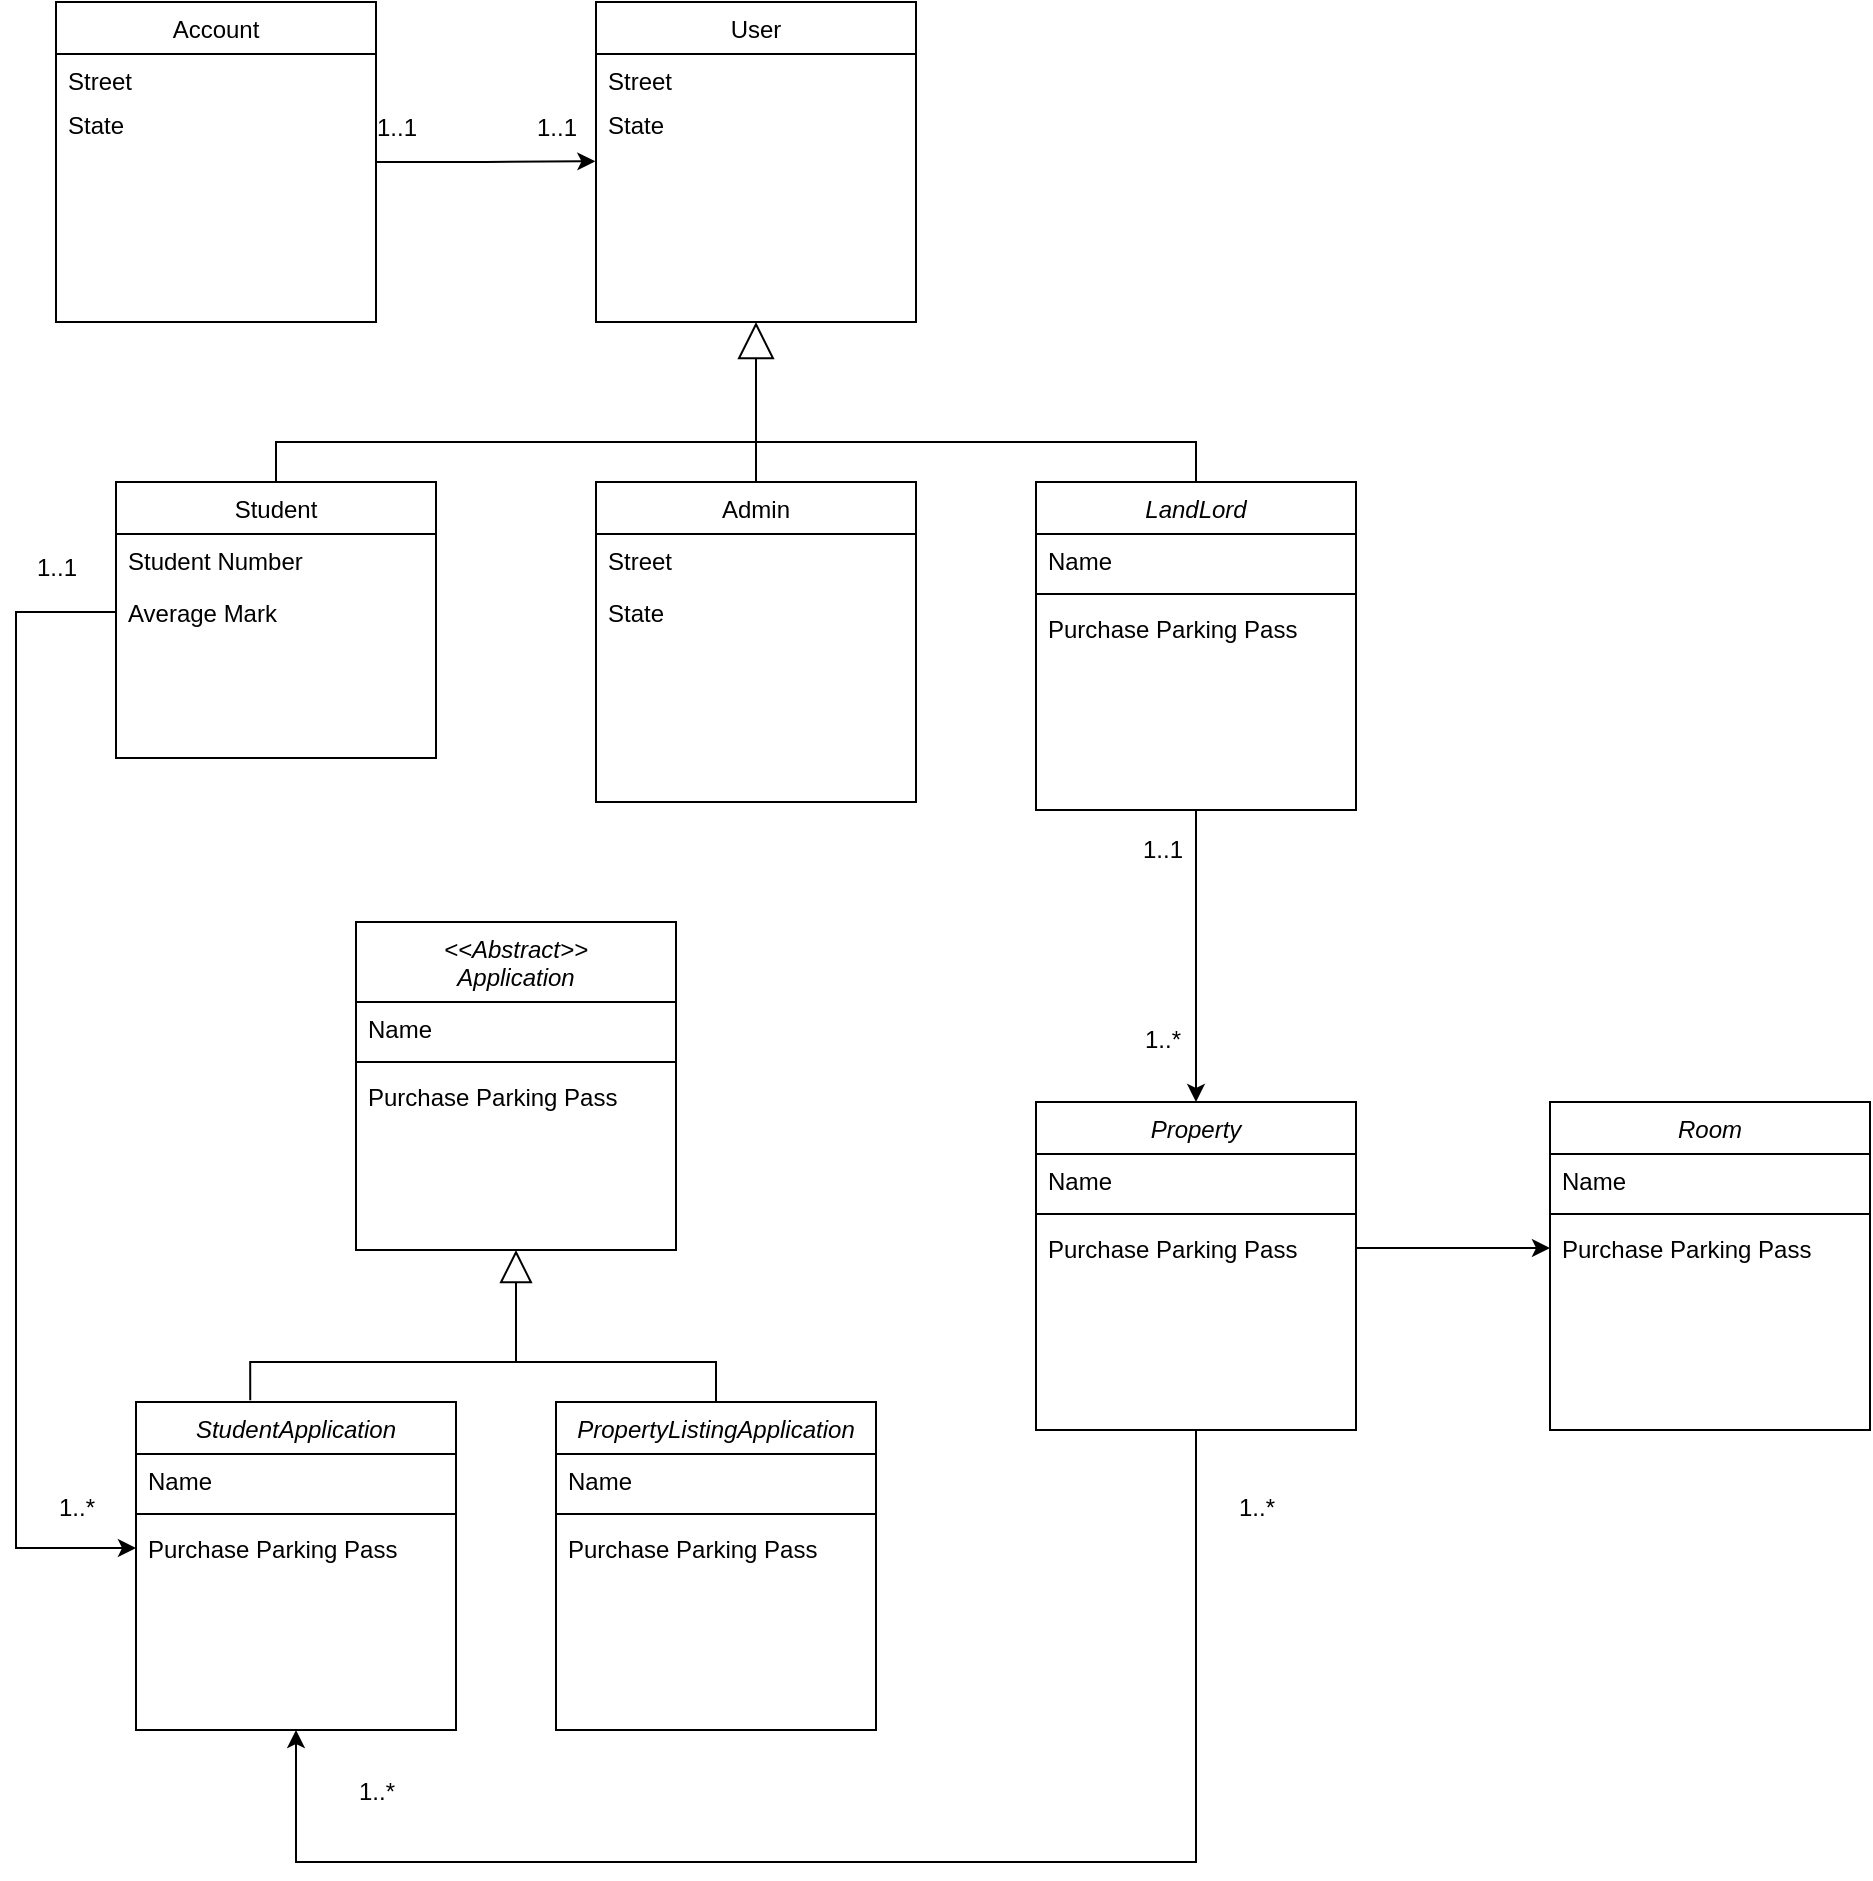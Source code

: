 <mxfile version="24.2.5" type="github">
  <diagram id="C5RBs43oDa-KdzZeNtuy" name="Page-1">
    <mxGraphModel dx="1372" dy="620" grid="1" gridSize="10" guides="1" tooltips="1" connect="1" arrows="1" fold="1" page="1" pageScale="1" pageWidth="827" pageHeight="1169" math="0" shadow="0">
      <root>
        <mxCell id="WIyWlLk6GJQsqaUBKTNV-0" />
        <mxCell id="WIyWlLk6GJQsqaUBKTNV-1" parent="WIyWlLk6GJQsqaUBKTNV-0" />
        <mxCell id="7MV6C24EP5iYrSvvuoAA-30" style="edgeStyle=orthogonalEdgeStyle;rounded=0;orthogonalLoop=1;jettySize=auto;html=1;entryX=0.5;entryY=0;entryDx=0;entryDy=0;exitX=0.5;exitY=0;exitDx=0;exitDy=0;endArrow=none;endFill=0;" edge="1" parent="WIyWlLk6GJQsqaUBKTNV-1" source="zkfFHV4jXpPFQw0GAbJ--6" target="7MV6C24EP5iYrSvvuoAA-5">
          <mxGeometry relative="1" as="geometry" />
        </mxCell>
        <mxCell id="zkfFHV4jXpPFQw0GAbJ--6" value="Student" style="swimlane;fontStyle=0;align=center;verticalAlign=top;childLayout=stackLayout;horizontal=1;startSize=26;horizontalStack=0;resizeParent=1;resizeLast=0;collapsible=1;marginBottom=0;rounded=0;shadow=0;strokeWidth=1;" parent="WIyWlLk6GJQsqaUBKTNV-1" vertex="1">
          <mxGeometry x="110" y="390" width="160" height="138" as="geometry">
            <mxRectangle x="130" y="380" width="160" height="26" as="alternateBounds" />
          </mxGeometry>
        </mxCell>
        <mxCell id="zkfFHV4jXpPFQw0GAbJ--7" value="Student Number" style="text;align=left;verticalAlign=top;spacingLeft=4;spacingRight=4;overflow=hidden;rotatable=0;points=[[0,0.5],[1,0.5]];portConstraint=eastwest;" parent="zkfFHV4jXpPFQw0GAbJ--6" vertex="1">
          <mxGeometry y="26" width="160" height="26" as="geometry" />
        </mxCell>
        <mxCell id="zkfFHV4jXpPFQw0GAbJ--8" value="Average Mark" style="text;align=left;verticalAlign=top;spacingLeft=4;spacingRight=4;overflow=hidden;rotatable=0;points=[[0,0.5],[1,0.5]];portConstraint=eastwest;rounded=0;shadow=0;html=0;" parent="zkfFHV4jXpPFQw0GAbJ--6" vertex="1">
          <mxGeometry y="52" width="160" height="26" as="geometry" />
        </mxCell>
        <mxCell id="zkfFHV4jXpPFQw0GAbJ--17" value="Account" style="swimlane;fontStyle=0;align=center;verticalAlign=top;childLayout=stackLayout;horizontal=1;startSize=26;horizontalStack=0;resizeParent=1;resizeLast=0;collapsible=1;marginBottom=0;rounded=0;shadow=0;strokeWidth=1;" parent="WIyWlLk6GJQsqaUBKTNV-1" vertex="1">
          <mxGeometry x="80" y="150" width="160" height="160" as="geometry">
            <mxRectangle x="550" y="140" width="160" height="26" as="alternateBounds" />
          </mxGeometry>
        </mxCell>
        <mxCell id="zkfFHV4jXpPFQw0GAbJ--18" value="Street" style="text;align=left;verticalAlign=top;spacingLeft=4;spacingRight=4;overflow=hidden;rotatable=0;points=[[0,0.5],[1,0.5]];portConstraint=eastwest;" parent="zkfFHV4jXpPFQw0GAbJ--17" vertex="1">
          <mxGeometry y="26" width="160" height="22" as="geometry" />
        </mxCell>
        <mxCell id="zkfFHV4jXpPFQw0GAbJ--20" value="State" style="text;align=left;verticalAlign=top;spacingLeft=4;spacingRight=4;overflow=hidden;rotatable=0;points=[[0,0.5],[1,0.5]];portConstraint=eastwest;rounded=0;shadow=0;html=0;" parent="zkfFHV4jXpPFQw0GAbJ--17" vertex="1">
          <mxGeometry y="48" width="160" height="26" as="geometry" />
        </mxCell>
        <mxCell id="7MV6C24EP5iYrSvvuoAA-21" style="edgeStyle=orthogonalEdgeStyle;rounded=0;orthogonalLoop=1;jettySize=auto;html=1;entryX=0.5;entryY=0;entryDx=0;entryDy=0;" edge="1" parent="WIyWlLk6GJQsqaUBKTNV-1" source="7MV6C24EP5iYrSvvuoAA-5" target="7MV6C24EP5iYrSvvuoAA-17">
          <mxGeometry relative="1" as="geometry" />
        </mxCell>
        <mxCell id="7MV6C24EP5iYrSvvuoAA-5" value="LandLord" style="swimlane;fontStyle=2;align=center;verticalAlign=top;childLayout=stackLayout;horizontal=1;startSize=26;horizontalStack=0;resizeParent=1;resizeLast=0;collapsible=1;marginBottom=0;rounded=0;shadow=0;strokeWidth=1;" vertex="1" parent="WIyWlLk6GJQsqaUBKTNV-1">
          <mxGeometry x="570" y="390" width="160" height="164" as="geometry">
            <mxRectangle x="230" y="140" width="160" height="26" as="alternateBounds" />
          </mxGeometry>
        </mxCell>
        <mxCell id="7MV6C24EP5iYrSvvuoAA-6" value="Name" style="text;align=left;verticalAlign=top;spacingLeft=4;spacingRight=4;overflow=hidden;rotatable=0;points=[[0,0.5],[1,0.5]];portConstraint=eastwest;" vertex="1" parent="7MV6C24EP5iYrSvvuoAA-5">
          <mxGeometry y="26" width="160" height="26" as="geometry" />
        </mxCell>
        <mxCell id="7MV6C24EP5iYrSvvuoAA-7" value="" style="line;html=1;strokeWidth=1;align=left;verticalAlign=middle;spacingTop=-1;spacingLeft=3;spacingRight=3;rotatable=0;labelPosition=right;points=[];portConstraint=eastwest;" vertex="1" parent="7MV6C24EP5iYrSvvuoAA-5">
          <mxGeometry y="52" width="160" height="8" as="geometry" />
        </mxCell>
        <mxCell id="7MV6C24EP5iYrSvvuoAA-8" value="Purchase Parking Pass" style="text;align=left;verticalAlign=top;spacingLeft=4;spacingRight=4;overflow=hidden;rotatable=0;points=[[0,0.5],[1,0.5]];portConstraint=eastwest;" vertex="1" parent="7MV6C24EP5iYrSvvuoAA-5">
          <mxGeometry y="60" width="160" height="26" as="geometry" />
        </mxCell>
        <mxCell id="7MV6C24EP5iYrSvvuoAA-38" style="edgeStyle=orthogonalEdgeStyle;rounded=0;orthogonalLoop=1;jettySize=auto;html=1;entryX=0.5;entryY=0;entryDx=0;entryDy=0;exitX=0.357;exitY=-0.005;exitDx=0;exitDy=0;exitPerimeter=0;endArrow=none;endFill=0;" edge="1" parent="WIyWlLk6GJQsqaUBKTNV-1" source="7MV6C24EP5iYrSvvuoAA-9" target="7MV6C24EP5iYrSvvuoAA-13">
          <mxGeometry relative="1" as="geometry" />
        </mxCell>
        <mxCell id="7MV6C24EP5iYrSvvuoAA-44" style="edgeStyle=orthogonalEdgeStyle;rounded=0;orthogonalLoop=1;jettySize=auto;html=1;entryX=0.5;entryY=1;entryDx=0;entryDy=0;endArrow=none;endFill=0;startArrow=classic;startFill=1;" edge="1" parent="WIyWlLk6GJQsqaUBKTNV-1" source="7MV6C24EP5iYrSvvuoAA-9" target="7MV6C24EP5iYrSvvuoAA-17">
          <mxGeometry relative="1" as="geometry">
            <Array as="points">
              <mxPoint x="200" y="1080" />
              <mxPoint x="650" y="1080" />
            </Array>
          </mxGeometry>
        </mxCell>
        <mxCell id="7MV6C24EP5iYrSvvuoAA-9" value="StudentApplication" style="swimlane;fontStyle=2;align=center;verticalAlign=top;childLayout=stackLayout;horizontal=1;startSize=26;horizontalStack=0;resizeParent=1;resizeLast=0;collapsible=1;marginBottom=0;rounded=0;shadow=0;strokeWidth=1;" vertex="1" parent="WIyWlLk6GJQsqaUBKTNV-1">
          <mxGeometry x="120" y="850" width="160" height="164" as="geometry">
            <mxRectangle x="230" y="140" width="160" height="26" as="alternateBounds" />
          </mxGeometry>
        </mxCell>
        <mxCell id="7MV6C24EP5iYrSvvuoAA-10" value="Name" style="text;align=left;verticalAlign=top;spacingLeft=4;spacingRight=4;overflow=hidden;rotatable=0;points=[[0,0.5],[1,0.5]];portConstraint=eastwest;" vertex="1" parent="7MV6C24EP5iYrSvvuoAA-9">
          <mxGeometry y="26" width="160" height="26" as="geometry" />
        </mxCell>
        <mxCell id="7MV6C24EP5iYrSvvuoAA-11" value="" style="line;html=1;strokeWidth=1;align=left;verticalAlign=middle;spacingTop=-1;spacingLeft=3;spacingRight=3;rotatable=0;labelPosition=right;points=[];portConstraint=eastwest;" vertex="1" parent="7MV6C24EP5iYrSvvuoAA-9">
          <mxGeometry y="52" width="160" height="8" as="geometry" />
        </mxCell>
        <mxCell id="7MV6C24EP5iYrSvvuoAA-12" value="Purchase Parking Pass" style="text;align=left;verticalAlign=top;spacingLeft=4;spacingRight=4;overflow=hidden;rotatable=0;points=[[0,0.5],[1,0.5]];portConstraint=eastwest;" vertex="1" parent="7MV6C24EP5iYrSvvuoAA-9">
          <mxGeometry y="60" width="160" height="26" as="geometry" />
        </mxCell>
        <mxCell id="7MV6C24EP5iYrSvvuoAA-13" value="PropertyListingApplication" style="swimlane;fontStyle=2;align=center;verticalAlign=top;childLayout=stackLayout;horizontal=1;startSize=26;horizontalStack=0;resizeParent=1;resizeLast=0;collapsible=1;marginBottom=0;rounded=0;shadow=0;strokeWidth=1;" vertex="1" parent="WIyWlLk6GJQsqaUBKTNV-1">
          <mxGeometry x="330" y="850" width="160" height="164" as="geometry">
            <mxRectangle x="230" y="140" width="160" height="26" as="alternateBounds" />
          </mxGeometry>
        </mxCell>
        <mxCell id="7MV6C24EP5iYrSvvuoAA-14" value="Name" style="text;align=left;verticalAlign=top;spacingLeft=4;spacingRight=4;overflow=hidden;rotatable=0;points=[[0,0.5],[1,0.5]];portConstraint=eastwest;" vertex="1" parent="7MV6C24EP5iYrSvvuoAA-13">
          <mxGeometry y="26" width="160" height="26" as="geometry" />
        </mxCell>
        <mxCell id="7MV6C24EP5iYrSvvuoAA-15" value="" style="line;html=1;strokeWidth=1;align=left;verticalAlign=middle;spacingTop=-1;spacingLeft=3;spacingRight=3;rotatable=0;labelPosition=right;points=[];portConstraint=eastwest;" vertex="1" parent="7MV6C24EP5iYrSvvuoAA-13">
          <mxGeometry y="52" width="160" height="8" as="geometry" />
        </mxCell>
        <mxCell id="7MV6C24EP5iYrSvvuoAA-16" value="Purchase Parking Pass" style="text;align=left;verticalAlign=top;spacingLeft=4;spacingRight=4;overflow=hidden;rotatable=0;points=[[0,0.5],[1,0.5]];portConstraint=eastwest;" vertex="1" parent="7MV6C24EP5iYrSvvuoAA-13">
          <mxGeometry y="60" width="160" height="26" as="geometry" />
        </mxCell>
        <mxCell id="7MV6C24EP5iYrSvvuoAA-17" value="Property" style="swimlane;fontStyle=2;align=center;verticalAlign=top;childLayout=stackLayout;horizontal=1;startSize=26;horizontalStack=0;resizeParent=1;resizeLast=0;collapsible=1;marginBottom=0;rounded=0;shadow=0;strokeWidth=1;" vertex="1" parent="WIyWlLk6GJQsqaUBKTNV-1">
          <mxGeometry x="570" y="700" width="160" height="164" as="geometry">
            <mxRectangle x="230" y="140" width="160" height="26" as="alternateBounds" />
          </mxGeometry>
        </mxCell>
        <mxCell id="7MV6C24EP5iYrSvvuoAA-18" value="Name" style="text;align=left;verticalAlign=top;spacingLeft=4;spacingRight=4;overflow=hidden;rotatable=0;points=[[0,0.5],[1,0.5]];portConstraint=eastwest;" vertex="1" parent="7MV6C24EP5iYrSvvuoAA-17">
          <mxGeometry y="26" width="160" height="26" as="geometry" />
        </mxCell>
        <mxCell id="7MV6C24EP5iYrSvvuoAA-19" value="" style="line;html=1;strokeWidth=1;align=left;verticalAlign=middle;spacingTop=-1;spacingLeft=3;spacingRight=3;rotatable=0;labelPosition=right;points=[];portConstraint=eastwest;" vertex="1" parent="7MV6C24EP5iYrSvvuoAA-17">
          <mxGeometry y="52" width="160" height="8" as="geometry" />
        </mxCell>
        <mxCell id="7MV6C24EP5iYrSvvuoAA-20" value="Purchase Parking Pass" style="text;align=left;verticalAlign=top;spacingLeft=4;spacingRight=4;overflow=hidden;rotatable=0;points=[[0,0.5],[1,0.5]];portConstraint=eastwest;" vertex="1" parent="7MV6C24EP5iYrSvvuoAA-17">
          <mxGeometry y="60" width="160" height="26" as="geometry" />
        </mxCell>
        <mxCell id="7MV6C24EP5iYrSvvuoAA-22" value="1..1" style="text;html=1;align=center;verticalAlign=middle;resizable=0;points=[];autosize=1;strokeColor=none;fillColor=none;" vertex="1" parent="WIyWlLk6GJQsqaUBKTNV-1">
          <mxGeometry x="613" y="559" width="40" height="30" as="geometry" />
        </mxCell>
        <mxCell id="7MV6C24EP5iYrSvvuoAA-23" value="1..*" style="text;html=1;align=center;verticalAlign=middle;resizable=0;points=[];autosize=1;strokeColor=none;fillColor=none;" vertex="1" parent="WIyWlLk6GJQsqaUBKTNV-1">
          <mxGeometry x="613" y="654" width="40" height="30" as="geometry" />
        </mxCell>
        <mxCell id="7MV6C24EP5iYrSvvuoAA-24" value="Admin" style="swimlane;fontStyle=0;align=center;verticalAlign=top;childLayout=stackLayout;horizontal=1;startSize=26;horizontalStack=0;resizeParent=1;resizeLast=0;collapsible=1;marginBottom=0;rounded=0;shadow=0;strokeWidth=1;" vertex="1" parent="WIyWlLk6GJQsqaUBKTNV-1">
          <mxGeometry x="350" y="390" width="160" height="160" as="geometry">
            <mxRectangle x="550" y="140" width="160" height="26" as="alternateBounds" />
          </mxGeometry>
        </mxCell>
        <mxCell id="7MV6C24EP5iYrSvvuoAA-25" value="Street" style="text;align=left;verticalAlign=top;spacingLeft=4;spacingRight=4;overflow=hidden;rotatable=0;points=[[0,0.5],[1,0.5]];portConstraint=eastwest;" vertex="1" parent="7MV6C24EP5iYrSvvuoAA-24">
          <mxGeometry y="26" width="160" height="26" as="geometry" />
        </mxCell>
        <mxCell id="7MV6C24EP5iYrSvvuoAA-26" value="State" style="text;align=left;verticalAlign=top;spacingLeft=4;spacingRight=4;overflow=hidden;rotatable=0;points=[[0,0.5],[1,0.5]];portConstraint=eastwest;rounded=0;shadow=0;html=0;" vertex="1" parent="7MV6C24EP5iYrSvvuoAA-24">
          <mxGeometry y="52" width="160" height="26" as="geometry" />
        </mxCell>
        <mxCell id="7MV6C24EP5iYrSvvuoAA-31" style="edgeStyle=orthogonalEdgeStyle;rounded=0;orthogonalLoop=1;jettySize=auto;html=1;entryX=0.5;entryY=0;entryDx=0;entryDy=0;endArrow=none;endFill=0;startArrow=block;startFill=0;endSize=6;startSize=16;" edge="1" parent="WIyWlLk6GJQsqaUBKTNV-1" source="7MV6C24EP5iYrSvvuoAA-27" target="7MV6C24EP5iYrSvvuoAA-24">
          <mxGeometry relative="1" as="geometry" />
        </mxCell>
        <mxCell id="7MV6C24EP5iYrSvvuoAA-27" value="User" style="swimlane;fontStyle=0;align=center;verticalAlign=top;childLayout=stackLayout;horizontal=1;startSize=26;horizontalStack=0;resizeParent=1;resizeLast=0;collapsible=1;marginBottom=0;rounded=0;shadow=0;strokeWidth=1;" vertex="1" parent="WIyWlLk6GJQsqaUBKTNV-1">
          <mxGeometry x="350" y="150" width="160" height="160" as="geometry">
            <mxRectangle x="550" y="140" width="160" height="26" as="alternateBounds" />
          </mxGeometry>
        </mxCell>
        <mxCell id="7MV6C24EP5iYrSvvuoAA-28" value="Street" style="text;align=left;verticalAlign=top;spacingLeft=4;spacingRight=4;overflow=hidden;rotatable=0;points=[[0,0.5],[1,0.5]];portConstraint=eastwest;" vertex="1" parent="7MV6C24EP5iYrSvvuoAA-27">
          <mxGeometry y="26" width="160" height="22" as="geometry" />
        </mxCell>
        <mxCell id="7MV6C24EP5iYrSvvuoAA-29" value="State" style="text;align=left;verticalAlign=top;spacingLeft=4;spacingRight=4;overflow=hidden;rotatable=0;points=[[0,0.5],[1,0.5]];portConstraint=eastwest;rounded=0;shadow=0;html=0;" vertex="1" parent="7MV6C24EP5iYrSvvuoAA-27">
          <mxGeometry y="48" width="160" height="26" as="geometry" />
        </mxCell>
        <mxCell id="7MV6C24EP5iYrSvvuoAA-40" style="edgeStyle=orthogonalEdgeStyle;rounded=0;orthogonalLoop=1;jettySize=auto;html=1;endArrow=none;endFill=0;startArrow=block;startFill=0;endSize=6;startSize=14;" edge="1" parent="WIyWlLk6GJQsqaUBKTNV-1" source="7MV6C24EP5iYrSvvuoAA-34">
          <mxGeometry relative="1" as="geometry">
            <mxPoint x="310.0" y="830" as="targetPoint" />
          </mxGeometry>
        </mxCell>
        <mxCell id="7MV6C24EP5iYrSvvuoAA-34" value="&lt;&lt;Abstract&gt;&gt;&#xa;Application" style="swimlane;fontStyle=2;align=center;verticalAlign=top;childLayout=stackLayout;horizontal=1;startSize=40;horizontalStack=0;resizeParent=1;resizeLast=0;collapsible=1;marginBottom=0;rounded=0;shadow=0;strokeWidth=1;" vertex="1" parent="WIyWlLk6GJQsqaUBKTNV-1">
          <mxGeometry x="230" y="610" width="160" height="164" as="geometry">
            <mxRectangle x="230" y="140" width="160" height="26" as="alternateBounds" />
          </mxGeometry>
        </mxCell>
        <mxCell id="7MV6C24EP5iYrSvvuoAA-35" value="Name" style="text;align=left;verticalAlign=top;spacingLeft=4;spacingRight=4;overflow=hidden;rotatable=0;points=[[0,0.5],[1,0.5]];portConstraint=eastwest;" vertex="1" parent="7MV6C24EP5iYrSvvuoAA-34">
          <mxGeometry y="40" width="160" height="26" as="geometry" />
        </mxCell>
        <mxCell id="7MV6C24EP5iYrSvvuoAA-36" value="" style="line;html=1;strokeWidth=1;align=left;verticalAlign=middle;spacingTop=-1;spacingLeft=3;spacingRight=3;rotatable=0;labelPosition=right;points=[];portConstraint=eastwest;" vertex="1" parent="7MV6C24EP5iYrSvvuoAA-34">
          <mxGeometry y="66" width="160" height="8" as="geometry" />
        </mxCell>
        <mxCell id="7MV6C24EP5iYrSvvuoAA-37" value="Purchase Parking Pass" style="text;align=left;verticalAlign=top;spacingLeft=4;spacingRight=4;overflow=hidden;rotatable=0;points=[[0,0.5],[1,0.5]];portConstraint=eastwest;" vertex="1" parent="7MV6C24EP5iYrSvvuoAA-34">
          <mxGeometry y="74" width="160" height="26" as="geometry" />
        </mxCell>
        <mxCell id="7MV6C24EP5iYrSvvuoAA-41" style="edgeStyle=orthogonalEdgeStyle;rounded=0;orthogonalLoop=1;jettySize=auto;html=1;entryX=0;entryY=0.5;entryDx=0;entryDy=0;" edge="1" parent="WIyWlLk6GJQsqaUBKTNV-1" source="zkfFHV4jXpPFQw0GAbJ--8" target="7MV6C24EP5iYrSvvuoAA-12">
          <mxGeometry relative="1" as="geometry">
            <Array as="points">
              <mxPoint x="60" y="455" />
              <mxPoint x="60" y="923" />
            </Array>
          </mxGeometry>
        </mxCell>
        <mxCell id="7MV6C24EP5iYrSvvuoAA-42" value="1..1" style="text;html=1;align=center;verticalAlign=middle;resizable=0;points=[];autosize=1;strokeColor=none;fillColor=none;" vertex="1" parent="WIyWlLk6GJQsqaUBKTNV-1">
          <mxGeometry x="60" y="418" width="40" height="30" as="geometry" />
        </mxCell>
        <mxCell id="7MV6C24EP5iYrSvvuoAA-46" value="1..*" style="text;html=1;align=center;verticalAlign=middle;resizable=0;points=[];autosize=1;strokeColor=none;fillColor=none;" vertex="1" parent="WIyWlLk6GJQsqaUBKTNV-1">
          <mxGeometry x="660" y="888" width="40" height="30" as="geometry" />
        </mxCell>
        <mxCell id="7MV6C24EP5iYrSvvuoAA-43" value="1..*" style="text;html=1;align=center;verticalAlign=middle;resizable=0;points=[];autosize=1;strokeColor=none;fillColor=none;" vertex="1" parent="WIyWlLk6GJQsqaUBKTNV-1">
          <mxGeometry x="70" y="888" width="40" height="30" as="geometry" />
        </mxCell>
        <mxCell id="7MV6C24EP5iYrSvvuoAA-50" value="Room" style="swimlane;fontStyle=2;align=center;verticalAlign=top;childLayout=stackLayout;horizontal=1;startSize=26;horizontalStack=0;resizeParent=1;resizeLast=0;collapsible=1;marginBottom=0;rounded=0;shadow=0;strokeWidth=1;" vertex="1" parent="WIyWlLk6GJQsqaUBKTNV-1">
          <mxGeometry x="827" y="700" width="160" height="164" as="geometry">
            <mxRectangle x="230" y="140" width="160" height="26" as="alternateBounds" />
          </mxGeometry>
        </mxCell>
        <mxCell id="7MV6C24EP5iYrSvvuoAA-51" value="Name" style="text;align=left;verticalAlign=top;spacingLeft=4;spacingRight=4;overflow=hidden;rotatable=0;points=[[0,0.5],[1,0.5]];portConstraint=eastwest;" vertex="1" parent="7MV6C24EP5iYrSvvuoAA-50">
          <mxGeometry y="26" width="160" height="26" as="geometry" />
        </mxCell>
        <mxCell id="7MV6C24EP5iYrSvvuoAA-52" value="" style="line;html=1;strokeWidth=1;align=left;verticalAlign=middle;spacingTop=-1;spacingLeft=3;spacingRight=3;rotatable=0;labelPosition=right;points=[];portConstraint=eastwest;" vertex="1" parent="7MV6C24EP5iYrSvvuoAA-50">
          <mxGeometry y="52" width="160" height="8" as="geometry" />
        </mxCell>
        <mxCell id="7MV6C24EP5iYrSvvuoAA-53" value="Purchase Parking Pass" style="text;align=left;verticalAlign=top;spacingLeft=4;spacingRight=4;overflow=hidden;rotatable=0;points=[[0,0.5],[1,0.5]];portConstraint=eastwest;" vertex="1" parent="7MV6C24EP5iYrSvvuoAA-50">
          <mxGeometry y="60" width="160" height="26" as="geometry" />
        </mxCell>
        <mxCell id="7MV6C24EP5iYrSvvuoAA-48" value="1..*" style="text;html=1;align=center;verticalAlign=middle;resizable=0;points=[];autosize=1;strokeColor=none;fillColor=none;" vertex="1" parent="WIyWlLk6GJQsqaUBKTNV-1">
          <mxGeometry x="220" y="1030" width="40" height="30" as="geometry" />
        </mxCell>
        <mxCell id="7MV6C24EP5iYrSvvuoAA-62" style="edgeStyle=orthogonalEdgeStyle;rounded=0;orthogonalLoop=1;jettySize=auto;html=1;entryX=0;entryY=0.5;entryDx=0;entryDy=0;" edge="1" parent="WIyWlLk6GJQsqaUBKTNV-1" source="7MV6C24EP5iYrSvvuoAA-20" target="7MV6C24EP5iYrSvvuoAA-53">
          <mxGeometry relative="1" as="geometry" />
        </mxCell>
        <mxCell id="7MV6C24EP5iYrSvvuoAA-63" style="edgeStyle=orthogonalEdgeStyle;rounded=0;orthogonalLoop=1;jettySize=auto;html=1;entryX=-0.002;entryY=1.216;entryDx=0;entryDy=0;entryPerimeter=0;" edge="1" parent="WIyWlLk6GJQsqaUBKTNV-1" source="zkfFHV4jXpPFQw0GAbJ--17" target="7MV6C24EP5iYrSvvuoAA-29">
          <mxGeometry relative="1" as="geometry" />
        </mxCell>
        <mxCell id="7MV6C24EP5iYrSvvuoAA-65" value="1..1" style="text;html=1;align=center;verticalAlign=middle;resizable=0;points=[];autosize=1;strokeColor=none;fillColor=none;" vertex="1" parent="WIyWlLk6GJQsqaUBKTNV-1">
          <mxGeometry x="230" y="198" width="40" height="30" as="geometry" />
        </mxCell>
        <mxCell id="7MV6C24EP5iYrSvvuoAA-66" value="1..1" style="text;html=1;align=center;verticalAlign=middle;resizable=0;points=[];autosize=1;strokeColor=none;fillColor=none;" vertex="1" parent="WIyWlLk6GJQsqaUBKTNV-1">
          <mxGeometry x="310" y="198" width="40" height="30" as="geometry" />
        </mxCell>
      </root>
    </mxGraphModel>
  </diagram>
</mxfile>
